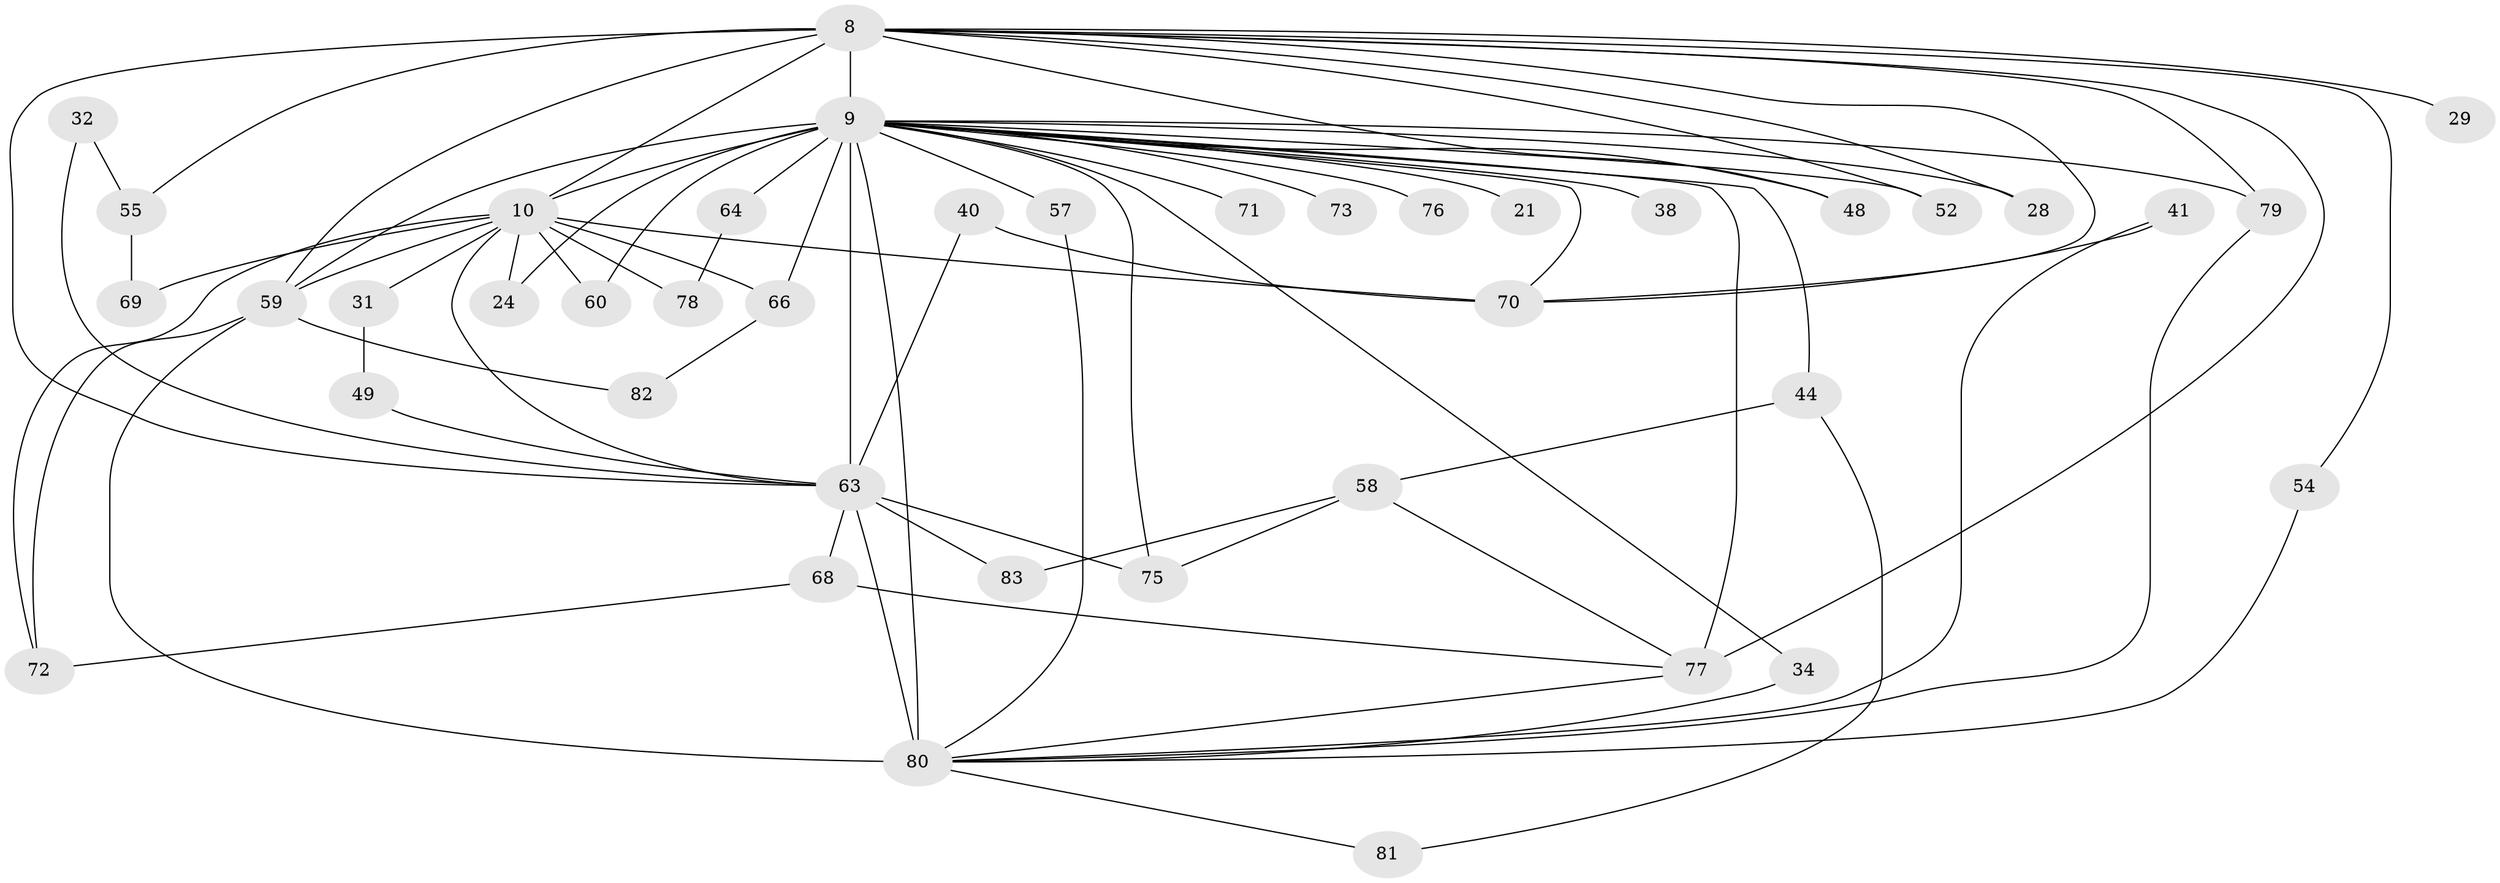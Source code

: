 // original degree distribution, {19: 0.024096385542168676, 11: 0.012048192771084338, 15: 0.03614457831325301, 28: 0.012048192771084338, 17: 0.012048192771084338, 18: 0.012048192771084338, 16: 0.012048192771084338, 5: 0.03614457831325301, 4: 0.0963855421686747, 3: 0.2891566265060241, 7: 0.024096385542168676, 6: 0.012048192771084338, 2: 0.42168674698795183}
// Generated by graph-tools (version 1.1) at 2025/44/03/09/25 04:44:07]
// undirected, 41 vertices, 77 edges
graph export_dot {
graph [start="1"]
  node [color=gray90,style=filled];
  8 [super="+4"];
  9 [super="+1+5"];
  10 [super="+2"];
  21;
  24;
  28;
  29;
  31 [super="+18"];
  32 [super="+27"];
  34;
  38;
  40;
  41;
  44;
  48;
  49;
  52;
  54;
  55 [super="+53"];
  57;
  58;
  59 [super="+46+56"];
  60 [super="+42"];
  63 [super="+45+14+30+33+7"];
  64;
  66;
  68 [super="+51"];
  69 [super="+36"];
  70 [super="+16+35"];
  71;
  72 [super="+61"];
  73;
  75 [super="+23+74"];
  76;
  77 [super="+15+67"];
  78;
  79 [super="+25"];
  80 [super="+65+50+62"];
  81;
  82;
  83;
  8 -- 9 [weight=6];
  8 -- 10 [weight=4];
  8 -- 28;
  8 -- 29 [weight=2];
  8 -- 79 [weight=2];
  8 -- 48;
  8 -- 52;
  8 -- 54;
  8 -- 77;
  8 -- 70;
  8 -- 63 [weight=8];
  8 -- 59;
  8 -- 55;
  9 -- 10 [weight=6];
  9 -- 44 [weight=2];
  9 -- 48;
  9 -- 64 [weight=2];
  9 -- 66;
  9 -- 71 [weight=2];
  9 -- 73 [weight=2];
  9 -- 76 [weight=2];
  9 -- 77 [weight=3];
  9 -- 21 [weight=2];
  9 -- 38 [weight=2];
  9 -- 57 [weight=2];
  9 -- 24;
  9 -- 28;
  9 -- 34;
  9 -- 52;
  9 -- 59 [weight=3];
  9 -- 60;
  9 -- 63 [weight=12];
  9 -- 79 [weight=2];
  9 -- 70;
  9 -- 75;
  9 -- 80;
  10 -- 24;
  10 -- 60 [weight=2];
  10 -- 72;
  10 -- 66;
  10 -- 69 [weight=2];
  10 -- 70 [weight=2];
  10 -- 78;
  10 -- 31 [weight=3];
  10 -- 63 [weight=8];
  10 -- 59;
  31 -- 49;
  32 -- 63 [weight=3];
  32 -- 55;
  34 -- 80;
  40 -- 70;
  40 -- 63;
  41 -- 70;
  41 -- 80;
  44 -- 58;
  44 -- 81;
  49 -- 63;
  54 -- 80;
  55 -- 69;
  57 -- 80;
  58 -- 83;
  58 -- 77;
  58 -- 75;
  59 -- 82;
  59 -- 80;
  59 -- 72;
  63 -- 75 [weight=2];
  63 -- 68;
  63 -- 83;
  63 -- 80 [weight=7];
  64 -- 78;
  66 -- 82;
  68 -- 77 [weight=2];
  68 -- 72;
  77 -- 80;
  79 -- 80;
  80 -- 81;
}
